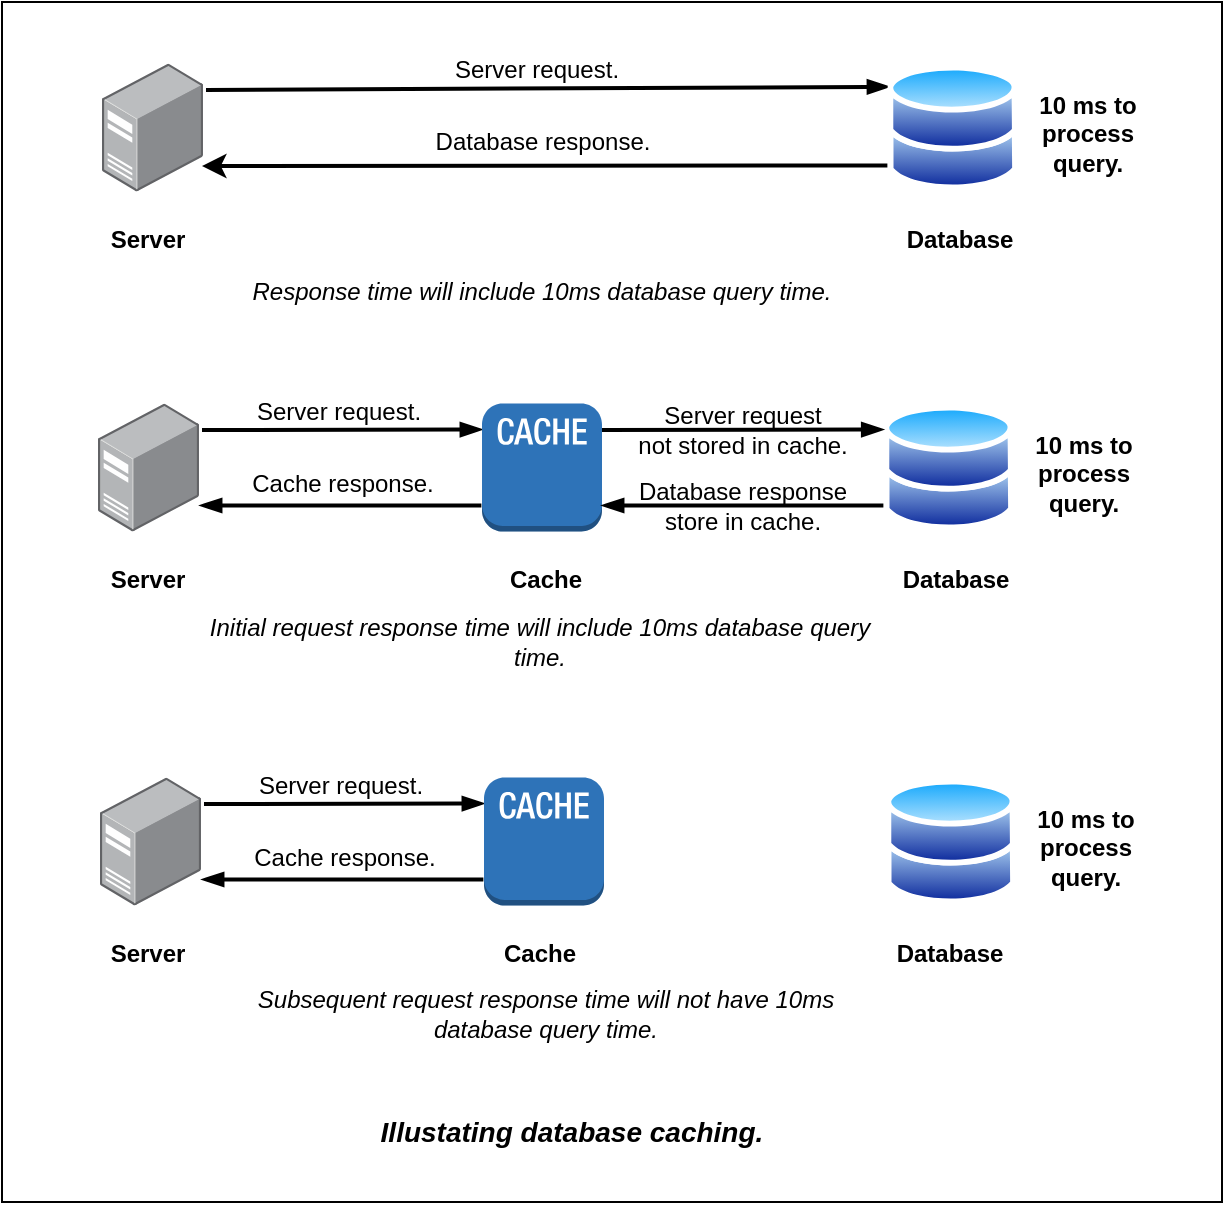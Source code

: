 <mxfile version="21.2.8" type="device">
  <diagram name="Page-1" id="a_7x29M0BtZMgexnZCFp">
    <mxGraphModel dx="1668" dy="965" grid="1" gridSize="10" guides="1" tooltips="1" connect="1" arrows="1" fold="1" page="1" pageScale="1" pageWidth="850" pageHeight="1100" math="0" shadow="0">
      <root>
        <mxCell id="0" />
        <mxCell id="1" parent="0" />
        <mxCell id="mKERD62oj-NlEk-neX_o-59" value="" style="rounded=0;whiteSpace=wrap;html=1;" vertex="1" parent="1">
          <mxGeometry x="200" y="320" width="610" height="600" as="geometry" />
        </mxCell>
        <mxCell id="mKERD62oj-NlEk-neX_o-13" value="Server request." style="rounded=0;orthogonalLoop=1;jettySize=auto;html=1;entryX=0;entryY=0.5;entryDx=0;entryDy=0;entryPerimeter=0;fontSize=12;fontFamily=Helvetica;strokeWidth=2;endArrow=blockThin;endFill=1;labelBackgroundColor=none;" edge="1" parent="1">
          <mxGeometry x="-0.03" y="10" relative="1" as="geometry">
            <mxPoint x="300" y="534" as="sourcePoint" />
            <mxPoint x="440" y="533.75" as="targetPoint" />
            <mxPoint y="1" as="offset" />
          </mxGeometry>
        </mxCell>
        <mxCell id="mKERD62oj-NlEk-neX_o-14" value="" style="image;points=[];aspect=fixed;html=1;align=center;shadow=0;dashed=0;image=img/lib/allied_telesis/computer_and_terminals/Server_Desktop.svg;" vertex="1" parent="1">
          <mxGeometry x="248" y="520.75" width="50.49" height="64" as="geometry" />
        </mxCell>
        <mxCell id="mKERD62oj-NlEk-neX_o-15" value="" style="image;aspect=fixed;perimeter=ellipsePerimeter;html=1;align=center;shadow=0;dashed=0;spacingTop=3;image=img/lib/active_directory/databases.svg;" vertex="1" parent="1">
          <mxGeometry x="640.69" y="520.75" width="65.31" height="64" as="geometry" />
        </mxCell>
        <mxCell id="mKERD62oj-NlEk-neX_o-16" value="Cache" style="text;html=1;strokeColor=none;fillColor=none;align=center;verticalAlign=middle;whiteSpace=wrap;rounded=0;fontStyle=1" vertex="1" parent="1">
          <mxGeometry x="441.69" y="593.5" width="60" height="30" as="geometry" />
        </mxCell>
        <mxCell id="mKERD62oj-NlEk-neX_o-17" value="Database" style="text;html=1;strokeColor=none;fillColor=none;align=center;verticalAlign=middle;whiteSpace=wrap;rounded=0;fontStyle=1" vertex="1" parent="1">
          <mxGeometry x="647" y="593.5" width="60" height="30" as="geometry" />
        </mxCell>
        <mxCell id="mKERD62oj-NlEk-neX_o-20" value="10 ms to process query." style="text;html=1;strokeColor=none;fillColor=none;align=center;verticalAlign=middle;whiteSpace=wrap;rounded=0;fontStyle=1" vertex="1" parent="1">
          <mxGeometry x="706" y="538" width="70" height="35.5" as="geometry" />
        </mxCell>
        <mxCell id="mKERD62oj-NlEk-neX_o-22" value="" style="outlineConnect=0;dashed=0;verticalLabelPosition=bottom;verticalAlign=top;align=center;html=1;shape=mxgraph.aws3.cache_node;fillColor=#2E73B8;gradientColor=none;aspect=fixed;" vertex="1" parent="1">
          <mxGeometry x="440" y="520.75" width="60" height="64" as="geometry" />
        </mxCell>
        <mxCell id="mKERD62oj-NlEk-neX_o-23" value="&lt;span style=&quot;font-size: 12px;&quot;&gt;Database response&lt;br style=&quot;font-size: 12px;&quot;&gt;store in cache.&lt;br style=&quot;font-size: 12px;&quot;&gt;&lt;/span&gt;" style="rounded=0;orthogonalLoop=1;jettySize=auto;html=1;entryX=0;entryY=0.5;entryDx=0;entryDy=0;endSize=6;startSize=6;jumpSize=9;jumpStyle=none;startArrow=blockThin;startFill=1;exitX=1;exitY=0.5;exitDx=0;exitDy=0;exitPerimeter=0;endArrow=none;endFill=0;labelBackgroundColor=none;strokeWidth=2;fontSize=12;" edge="1" parent="1">
          <mxGeometry x="-0.005" relative="1" as="geometry">
            <mxPoint x="500" y="571.75" as="sourcePoint" />
            <mxPoint x="640.69" y="571.75" as="targetPoint" />
            <mxPoint as="offset" />
          </mxGeometry>
        </mxCell>
        <mxCell id="mKERD62oj-NlEk-neX_o-26" value="&lt;font style=&quot;font-size: 12px;&quot;&gt;Server request &lt;br style=&quot;font-size: 12px;&quot;&gt;not stored in cache.&lt;/font&gt;" style="rounded=0;orthogonalLoop=1;jettySize=auto;html=1;entryX=0;entryY=0.5;entryDx=0;entryDy=0;jumpSize=9;jumpStyle=none;startArrow=none;startFill=0;endArrow=blockThin;endFill=1;labelBackgroundColor=none;fontSize=12;fontFamily=Helvetica;strokeWidth=2;" edge="1" parent="1">
          <mxGeometry x="-0.005" relative="1" as="geometry">
            <mxPoint x="500" y="534" as="sourcePoint" />
            <mxPoint x="640.69" y="533.75" as="targetPoint" />
            <mxPoint as="offset" />
          </mxGeometry>
        </mxCell>
        <mxCell id="mKERD62oj-NlEk-neX_o-27" value="&lt;span style=&quot;font-size: 12px;&quot;&gt;Cache response.&lt;/span&gt;" style="rounded=0;orthogonalLoop=1;jettySize=auto;html=1;entryX=0;entryY=0.5;entryDx=0;entryDy=0;endSize=6;startSize=6;jumpSize=9;jumpStyle=none;startArrow=blockThin;startFill=1;exitX=1;exitY=0.5;exitDx=0;exitDy=0;exitPerimeter=0;endArrow=none;endFill=0;strokeWidth=2;fontSize=12;labelBackgroundColor=none;" edge="1" parent="1">
          <mxGeometry x="0.009" y="11" relative="1" as="geometry">
            <mxPoint x="299" y="571.75" as="sourcePoint" />
            <mxPoint x="439.69" y="571.75" as="targetPoint" />
            <mxPoint as="offset" />
          </mxGeometry>
        </mxCell>
        <mxCell id="mKERD62oj-NlEk-neX_o-28" value="Server request." style="rounded=0;orthogonalLoop=1;jettySize=auto;html=1;entryX=0;entryY=0.5;entryDx=0;entryDy=0;entryPerimeter=0;fontSize=12;fontFamily=Helvetica;strokeWidth=2;endArrow=blockThin;endFill=1;labelBackgroundColor=none;" edge="1" parent="1">
          <mxGeometry x="-0.03" y="10" relative="1" as="geometry">
            <mxPoint x="301" y="721" as="sourcePoint" />
            <mxPoint x="441" y="720.75" as="targetPoint" />
            <mxPoint y="1" as="offset" />
          </mxGeometry>
        </mxCell>
        <mxCell id="mKERD62oj-NlEk-neX_o-29" value="" style="image;points=[];aspect=fixed;html=1;align=center;shadow=0;dashed=0;image=img/lib/allied_telesis/computer_and_terminals/Server_Desktop.svg;" vertex="1" parent="1">
          <mxGeometry x="249" y="707.75" width="50.49" height="64" as="geometry" />
        </mxCell>
        <mxCell id="mKERD62oj-NlEk-neX_o-30" value="" style="image;aspect=fixed;perimeter=ellipsePerimeter;html=1;align=center;shadow=0;dashed=0;spacingTop=3;image=img/lib/active_directory/databases.svg;" vertex="1" parent="1">
          <mxGeometry x="641.69" y="707.75" width="65.31" height="64" as="geometry" />
        </mxCell>
        <mxCell id="mKERD62oj-NlEk-neX_o-31" value="Server" style="text;html=1;strokeColor=none;fillColor=none;align=center;verticalAlign=middle;whiteSpace=wrap;rounded=0;fontStyle=1" vertex="1" parent="1">
          <mxGeometry x="243.25" y="780.5" width="60" height="30" as="geometry" />
        </mxCell>
        <mxCell id="mKERD62oj-NlEk-neX_o-32" value="Database" style="text;html=1;strokeColor=none;fillColor=none;align=center;verticalAlign=middle;whiteSpace=wrap;rounded=0;fontStyle=1" vertex="1" parent="1">
          <mxGeometry x="644.35" y="780.5" width="60" height="30" as="geometry" />
        </mxCell>
        <mxCell id="mKERD62oj-NlEk-neX_o-33" value="10 ms to process query." style="text;html=1;strokeColor=none;fillColor=none;align=center;verticalAlign=middle;whiteSpace=wrap;rounded=0;fontStyle=1" vertex="1" parent="1">
          <mxGeometry x="707" y="725" width="70" height="35.5" as="geometry" />
        </mxCell>
        <mxCell id="mKERD62oj-NlEk-neX_o-34" value="" style="outlineConnect=0;dashed=0;verticalLabelPosition=bottom;verticalAlign=top;align=center;html=1;shape=mxgraph.aws3.cache_node;fillColor=#2E73B8;gradientColor=none;aspect=fixed;" vertex="1" parent="1">
          <mxGeometry x="441" y="707.75" width="60" height="64" as="geometry" />
        </mxCell>
        <mxCell id="mKERD62oj-NlEk-neX_o-37" value="&lt;span style=&quot;font-size: 12px;&quot;&gt;Cache response.&lt;/span&gt;" style="rounded=0;orthogonalLoop=1;jettySize=auto;html=1;entryX=0;entryY=0.5;entryDx=0;entryDy=0;endSize=6;startSize=6;jumpSize=9;jumpStyle=none;startArrow=blockThin;startFill=1;exitX=1;exitY=0.5;exitDx=0;exitDy=0;exitPerimeter=0;endArrow=none;endFill=0;strokeWidth=2;fontSize=12;labelBackgroundColor=none;" edge="1" parent="1">
          <mxGeometry x="0.009" y="11" relative="1" as="geometry">
            <mxPoint x="300" y="758.75" as="sourcePoint" />
            <mxPoint x="440.69" y="758.75" as="targetPoint" />
            <mxPoint as="offset" />
          </mxGeometry>
        </mxCell>
        <mxCell id="mKERD62oj-NlEk-neX_o-38" value="Server request." style="rounded=0;orthogonalLoop=1;jettySize=auto;html=1;entryX=0.013;entryY=0.182;entryDx=0;entryDy=0;entryPerimeter=0;fontSize=12;fontFamily=Helvetica;strokeWidth=2;endArrow=blockThin;endFill=1;labelBackgroundColor=none;" edge="1" parent="1" target="mKERD62oj-NlEk-neX_o-40">
          <mxGeometry x="-0.03" y="10" relative="1" as="geometry">
            <mxPoint x="302" y="364" as="sourcePoint" />
            <mxPoint x="442" y="363.75" as="targetPoint" />
            <mxPoint y="1" as="offset" />
          </mxGeometry>
        </mxCell>
        <mxCell id="mKERD62oj-NlEk-neX_o-39" value="" style="image;points=[];aspect=fixed;html=1;align=center;shadow=0;dashed=0;image=img/lib/allied_telesis/computer_and_terminals/Server_Desktop.svg;" vertex="1" parent="1">
          <mxGeometry x="250" y="350.75" width="50.49" height="64" as="geometry" />
        </mxCell>
        <mxCell id="mKERD62oj-NlEk-neX_o-40" value="" style="image;aspect=fixed;perimeter=ellipsePerimeter;html=1;align=center;shadow=0;dashed=0;spacingTop=3;image=img/lib/active_directory/databases.svg;" vertex="1" parent="1">
          <mxGeometry x="642.69" y="350.75" width="65.31" height="64" as="geometry" />
        </mxCell>
        <mxCell id="mKERD62oj-NlEk-neX_o-41" value="Server" style="text;html=1;strokeColor=none;fillColor=none;align=center;verticalAlign=middle;whiteSpace=wrap;rounded=0;fontStyle=1" vertex="1" parent="1">
          <mxGeometry x="243" y="423.5" width="60" height="30" as="geometry" />
        </mxCell>
        <mxCell id="mKERD62oj-NlEk-neX_o-42" value="Database" style="text;html=1;strokeColor=none;fillColor=none;align=center;verticalAlign=middle;whiteSpace=wrap;rounded=0;fontStyle=1" vertex="1" parent="1">
          <mxGeometry x="649" y="423.5" width="60" height="30" as="geometry" />
        </mxCell>
        <mxCell id="mKERD62oj-NlEk-neX_o-43" value="10 ms to process query." style="text;html=1;strokeColor=none;fillColor=none;align=center;verticalAlign=middle;whiteSpace=wrap;rounded=0;fontStyle=1" vertex="1" parent="1">
          <mxGeometry x="708" y="368" width="70" height="35.5" as="geometry" />
        </mxCell>
        <mxCell id="mKERD62oj-NlEk-neX_o-45" value="&lt;span style=&quot;font-size: 12px;&quot;&gt;Database response.&lt;br&gt;&lt;/span&gt;" style="rounded=0;orthogonalLoop=1;jettySize=auto;html=1;entryX=0;entryY=0.5;entryDx=0;entryDy=0;endSize=6;startSize=6;jumpSize=9;jumpStyle=none;startArrow=classic;startFill=1;endArrow=none;endFill=0;labelBackgroundColor=none;strokeWidth=2;" edge="1" parent="1">
          <mxGeometry x="-0.008" y="12" relative="1" as="geometry">
            <mxPoint x="300" y="402" as="sourcePoint" />
            <mxPoint x="642.69" y="401.75" as="targetPoint" />
            <mxPoint as="offset" />
          </mxGeometry>
        </mxCell>
        <mxCell id="mKERD62oj-NlEk-neX_o-48" value="Response time will include 10ms database query time." style="text;html=1;strokeColor=none;fillColor=none;align=center;verticalAlign=middle;whiteSpace=wrap;rounded=0;fontStyle=2" vertex="1" parent="1">
          <mxGeometry x="300" y="450" width="340" height="30" as="geometry" />
        </mxCell>
        <mxCell id="mKERD62oj-NlEk-neX_o-49" value="Initial request response time will include 10ms database query time." style="text;html=1;strokeColor=none;fillColor=none;align=center;verticalAlign=middle;whiteSpace=wrap;rounded=0;fontStyle=2" vertex="1" parent="1">
          <mxGeometry x="299.49" y="625" width="340" height="30" as="geometry" />
        </mxCell>
        <mxCell id="mKERD62oj-NlEk-neX_o-50" value="Subsequent request response time will not have 10ms database query time." style="text;html=1;strokeColor=none;fillColor=none;align=center;verticalAlign=middle;whiteSpace=wrap;rounded=0;fontStyle=2" vertex="1" parent="1">
          <mxGeometry x="301.69" y="810.5" width="340" height="30" as="geometry" />
        </mxCell>
        <mxCell id="mKERD62oj-NlEk-neX_o-51" value="Server" style="text;html=1;strokeColor=none;fillColor=none;align=center;verticalAlign=middle;whiteSpace=wrap;rounded=0;fontStyle=1" vertex="1" parent="1">
          <mxGeometry x="243" y="593.5" width="60" height="30" as="geometry" />
        </mxCell>
        <mxCell id="mKERD62oj-NlEk-neX_o-52" value="Cache" style="text;html=1;strokeColor=none;fillColor=none;align=center;verticalAlign=middle;whiteSpace=wrap;rounded=0;fontStyle=1" vertex="1" parent="1">
          <mxGeometry x="439.49" y="780.5" width="60" height="30" as="geometry" />
        </mxCell>
        <mxCell id="mKERD62oj-NlEk-neX_o-60" value="&lt;i&gt;&lt;b&gt;&lt;font style=&quot;font-size: 14px;&quot;&gt;Illustating database caching.&lt;/font&gt;&lt;/b&gt;&lt;/i&gt;" style="text;html=1;strokeColor=none;fillColor=none;align=center;verticalAlign=middle;whiteSpace=wrap;rounded=0;" vertex="1" parent="1">
          <mxGeometry x="260" y="870" width="450" height="30" as="geometry" />
        </mxCell>
      </root>
    </mxGraphModel>
  </diagram>
</mxfile>
